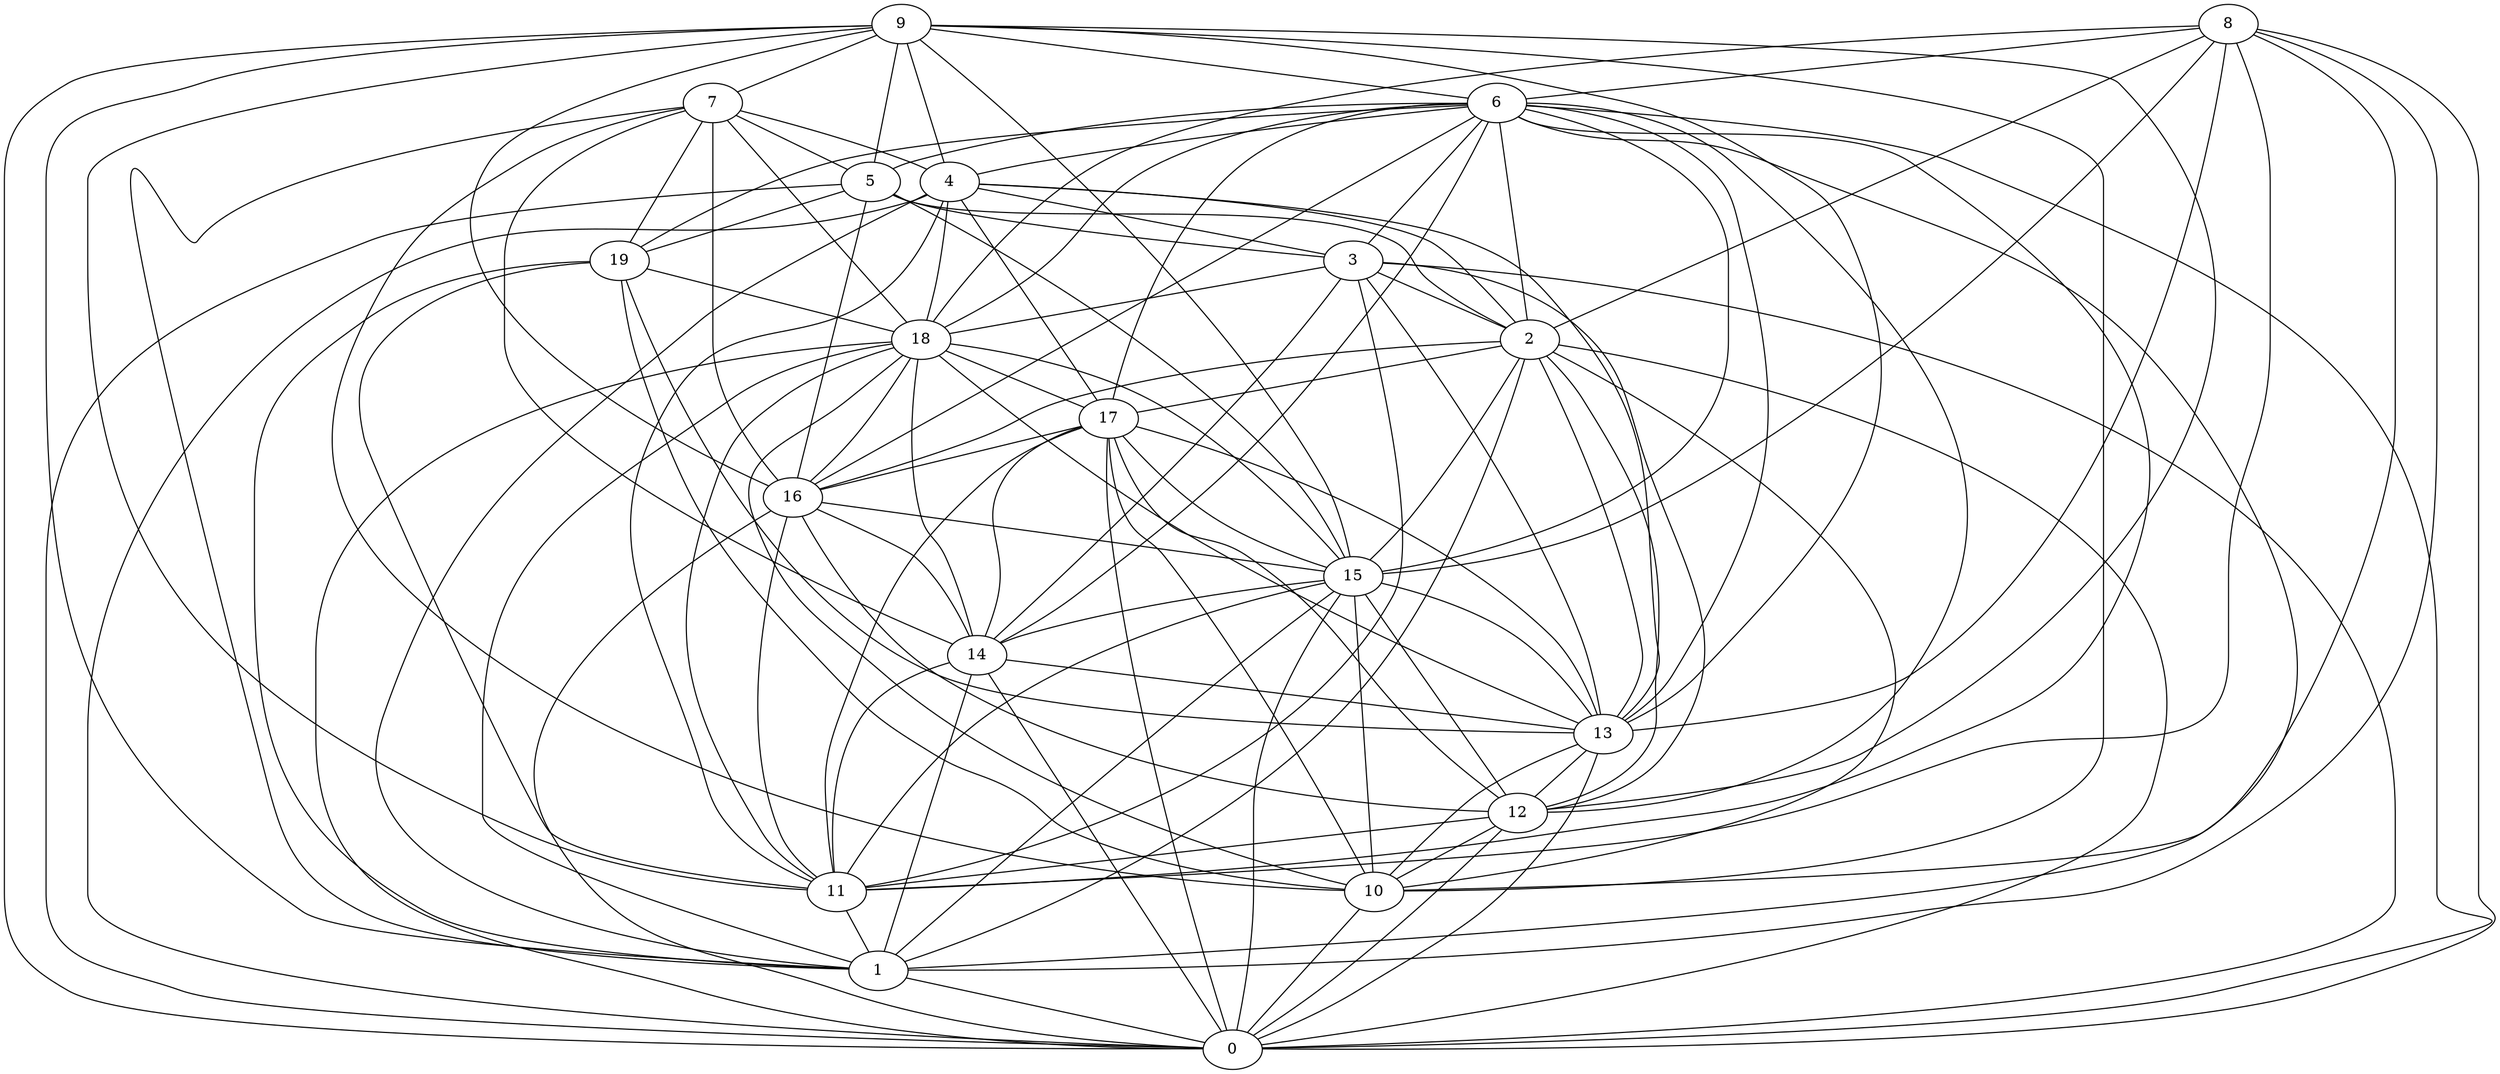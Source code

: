 digraph GG_graph {

subgraph G_graph {
edge [color = black]
"2" -> "12" [dir = none]
"2" -> "0" [dir = none]
"2" -> "13" [dir = none]
"14" -> "13" [dir = none]
"14" -> "0" [dir = none]
"12" -> "10" [dir = none]
"12" -> "0" [dir = none]
"12" -> "11" [dir = none]
"5" -> "0" [dir = none]
"5" -> "16" [dir = none]
"3" -> "11" [dir = none]
"3" -> "0" [dir = none]
"16" -> "0" [dir = none]
"16" -> "14" [dir = none]
"8" -> "13" [dir = none]
"8" -> "10" [dir = none]
"8" -> "15" [dir = none]
"8" -> "11" [dir = none]
"8" -> "6" [dir = none]
"10" -> "0" [dir = none]
"15" -> "10" [dir = none]
"15" -> "1" [dir = none]
"13" -> "12" [dir = none]
"4" -> "0" [dir = none]
"4" -> "2" [dir = none]
"4" -> "11" [dir = none]
"4" -> "1" [dir = none]
"4" -> "3" [dir = none]
"7" -> "4" [dir = none]
"7" -> "18" [dir = none]
"7" -> "14" [dir = none]
"17" -> "0" [dir = none]
"17" -> "12" [dir = none]
"17" -> "14" [dir = none]
"17" -> "16" [dir = none]
"17" -> "11" [dir = none]
"9" -> "15" [dir = none]
"9" -> "6" [dir = none]
"9" -> "7" [dir = none]
"9" -> "4" [dir = none]
"9" -> "16" [dir = none]
"6" -> "14" [dir = none]
"6" -> "19" [dir = none]
"6" -> "0" [dir = none]
"6" -> "11" [dir = none]
"6" -> "17" [dir = none]
"6" -> "3" [dir = none]
"6" -> "5" [dir = none]
"6" -> "18" [dir = none]
"6" -> "4" [dir = none]
"6" -> "13" [dir = none]
"19" -> "11" [dir = none]
"19" -> "13" [dir = none]
"19" -> "10" [dir = none]
"18" -> "17" [dir = none]
"18" -> "1" [dir = none]
"11" -> "1" [dir = none]
"5" -> "19" [dir = none]
"2" -> "17" [dir = none]
"3" -> "12" [dir = none]
"4" -> "17" [dir = none]
"17" -> "13" [dir = none]
"6" -> "2" [dir = none]
"6" -> "12" [dir = none]
"8" -> "0" [dir = none]
"3" -> "14" [dir = none]
"17" -> "15" [dir = none]
"15" -> "0" [dir = none]
"15" -> "11" [dir = none]
"8" -> "2" [dir = none]
"14" -> "11" [dir = none]
"3" -> "2" [dir = none]
"16" -> "11" [dir = none]
"7" -> "5" [dir = none]
"9" -> "12" [dir = none]
"2" -> "16" [dir = none]
"5" -> "15" [dir = none]
"6" -> "1" [dir = none]
"7" -> "1" [dir = none]
"7" -> "16" [dir = none]
"8" -> "1" [dir = none]
"2" -> "15" [dir = none]
"18" -> "13" [dir = none]
"14" -> "1" [dir = none]
"18" -> "15" [dir = none]
"9" -> "1" [dir = none]
"18" -> "0" [dir = none]
"13" -> "10" [dir = none]
"1" -> "0" [dir = none]
"9" -> "5" [dir = none]
"7" -> "10" [dir = none]
"2" -> "1" [dir = none]
"18" -> "10" [dir = none]
"6" -> "16" [dir = none]
"4" -> "18" [dir = none]
"5" -> "3" [dir = none]
"5" -> "2" [dir = none]
"2" -> "10" [dir = none]
"18" -> "14" [dir = none]
"15" -> "12" [dir = none]
"3" -> "18" [dir = none]
"17" -> "10" [dir = none]
"4" -> "13" [dir = none]
"7" -> "19" [dir = none]
"9" -> "0" [dir = none]
"9" -> "10" [dir = none]
"8" -> "18" [dir = none]
"15" -> "14" [dir = none]
"19" -> "18" [dir = none]
"16" -> "12" [dir = none]
"9" -> "11" [dir = none]
"9" -> "13" [dir = none]
"18" -> "11" [dir = none]
"18" -> "16" [dir = none]
"19" -> "1" [dir = none]
"3" -> "13" [dir = none]
"16" -> "15" [dir = none]
"6" -> "15" [dir = none]
"13" -> "0" [dir = none]
"15" -> "13" [dir = none]
}

}
